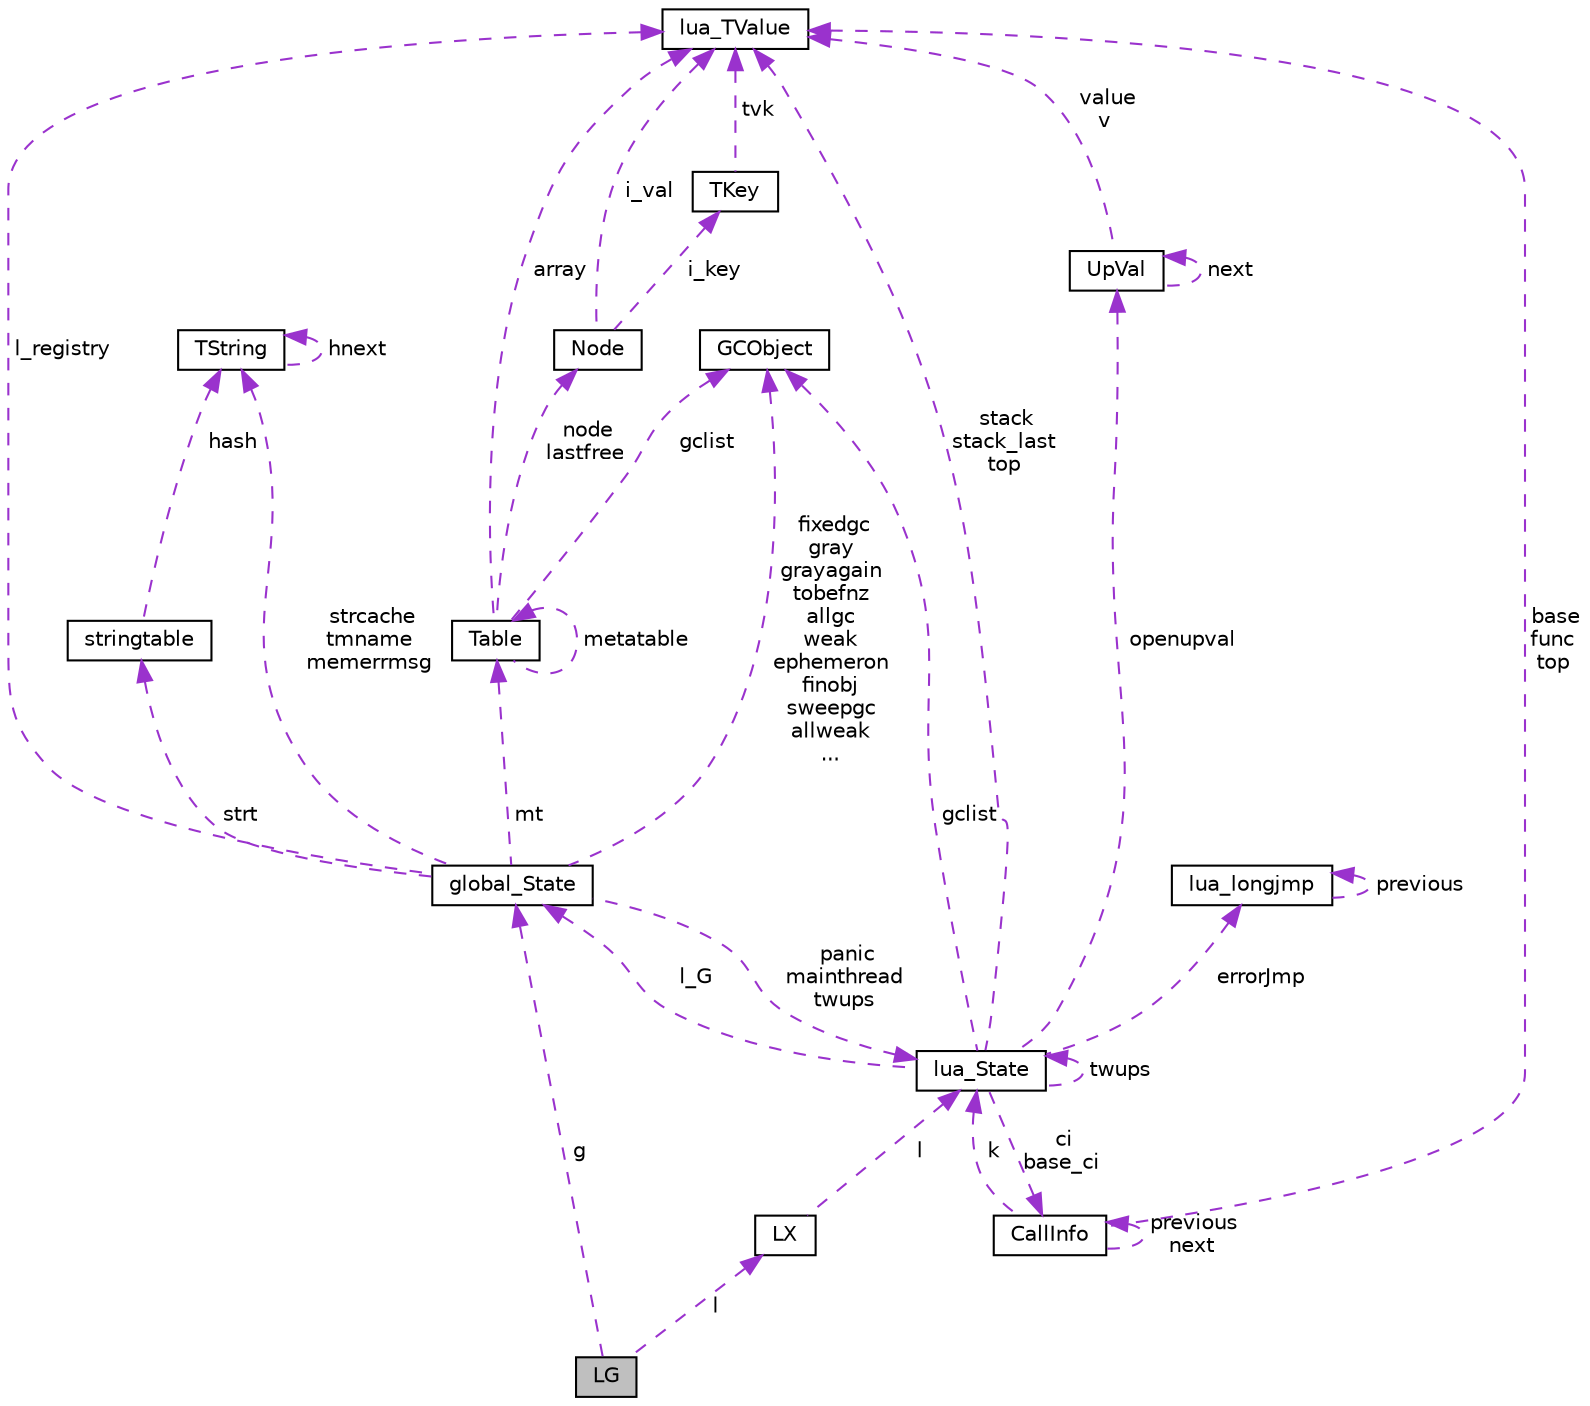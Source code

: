 digraph "LG"
{
 // LATEX_PDF_SIZE
  edge [fontname="Helvetica",fontsize="10",labelfontname="Helvetica",labelfontsize="10"];
  node [fontname="Helvetica",fontsize="10",shape=record];
  Node1 [label="LG",height=0.2,width=0.4,color="black", fillcolor="grey75", style="filled", fontcolor="black",tooltip=" "];
  Node2 -> Node1 [dir="back",color="darkorchid3",fontsize="10",style="dashed",label=" g" ,fontname="Helvetica"];
  Node2 [label="global_State",height=0.2,width=0.4,color="black", fillcolor="white", style="filled",URL="$structglobal___state.html",tooltip=" "];
  Node3 -> Node2 [dir="back",color="darkorchid3",fontsize="10",style="dashed",label=" l_registry" ,fontname="Helvetica"];
  Node3 [label="lua_TValue",height=0.2,width=0.4,color="black", fillcolor="white", style="filled",URL="$structlua___t_value.html",tooltip=" "];
  Node4 -> Node2 [dir="back",color="darkorchid3",fontsize="10",style="dashed",label=" strt" ,fontname="Helvetica"];
  Node4 [label="stringtable",height=0.2,width=0.4,color="black", fillcolor="white", style="filled",URL="$structstringtable.html",tooltip=" "];
  Node5 -> Node4 [dir="back",color="darkorchid3",fontsize="10",style="dashed",label=" hash" ,fontname="Helvetica"];
  Node5 [label="TString",height=0.2,width=0.4,color="black", fillcolor="white", style="filled",URL="$struct_t_string.html",tooltip=" "];
  Node5 -> Node5 [dir="back",color="darkorchid3",fontsize="10",style="dashed",label=" hnext" ,fontname="Helvetica"];
  Node5 -> Node2 [dir="back",color="darkorchid3",fontsize="10",style="dashed",label=" strcache\ntmname\nmemerrmsg" ,fontname="Helvetica"];
  Node6 -> Node2 [dir="back",color="darkorchid3",fontsize="10",style="dashed",label=" mt" ,fontname="Helvetica"];
  Node6 [label="Table",height=0.2,width=0.4,color="black", fillcolor="white", style="filled",URL="$struct_table.html",tooltip=" "];
  Node7 -> Node6 [dir="back",color="darkorchid3",fontsize="10",style="dashed",label=" node\nlastfree" ,fontname="Helvetica"];
  Node7 [label="Node",height=0.2,width=0.4,color="black", fillcolor="white", style="filled",URL="$struct_node.html",tooltip=" "];
  Node3 -> Node7 [dir="back",color="darkorchid3",fontsize="10",style="dashed",label=" i_val" ,fontname="Helvetica"];
  Node8 -> Node7 [dir="back",color="darkorchid3",fontsize="10",style="dashed",label=" i_key" ,fontname="Helvetica"];
  Node8 [label="TKey",height=0.2,width=0.4,color="black", fillcolor="white", style="filled",URL="$union_t_key.html",tooltip=" "];
  Node3 -> Node8 [dir="back",color="darkorchid3",fontsize="10",style="dashed",label=" tvk" ,fontname="Helvetica"];
  Node3 -> Node6 [dir="back",color="darkorchid3",fontsize="10",style="dashed",label=" array" ,fontname="Helvetica"];
  Node6 -> Node6 [dir="back",color="darkorchid3",fontsize="10",style="dashed",label=" metatable" ,fontname="Helvetica"];
  Node9 -> Node6 [dir="back",color="darkorchid3",fontsize="10",style="dashed",label=" gclist" ,fontname="Helvetica"];
  Node9 [label="GCObject",height=0.2,width=0.4,color="black", fillcolor="white", style="filled",URL="$struct_g_c_object.html",tooltip=" "];
  Node9 -> Node2 [dir="back",color="darkorchid3",fontsize="10",style="dashed",label=" fixedgc\ngray\ngrayagain\ntobefnz\nallgc\nweak\nephemeron\nfinobj\nsweepgc\nallweak\n..." ,fontname="Helvetica"];
  Node10 -> Node2 [dir="back",color="darkorchid3",fontsize="10",style="dashed",label=" panic\nmainthread\ntwups" ,fontname="Helvetica"];
  Node10 [label="lua_State",height=0.2,width=0.4,color="black", fillcolor="white", style="filled",URL="$structlua___state.html",tooltip=" "];
  Node11 -> Node10 [dir="back",color="darkorchid3",fontsize="10",style="dashed",label=" openupval" ,fontname="Helvetica"];
  Node11 [label="UpVal",height=0.2,width=0.4,color="black", fillcolor="white", style="filled",URL="$struct_up_val.html",tooltip=" "];
  Node11 -> Node11 [dir="back",color="darkorchid3",fontsize="10",style="dashed",label=" next" ,fontname="Helvetica"];
  Node3 -> Node11 [dir="back",color="darkorchid3",fontsize="10",style="dashed",label=" value\nv" ,fontname="Helvetica"];
  Node3 -> Node10 [dir="back",color="darkorchid3",fontsize="10",style="dashed",label=" stack\nstack_last\ntop" ,fontname="Helvetica"];
  Node12 -> Node10 [dir="back",color="darkorchid3",fontsize="10",style="dashed",label=" errorJmp" ,fontname="Helvetica"];
  Node12 [label="lua_longjmp",height=0.2,width=0.4,color="black", fillcolor="white", style="filled",URL="$structlua__longjmp.html",tooltip=" "];
  Node12 -> Node12 [dir="back",color="darkorchid3",fontsize="10",style="dashed",label=" previous" ,fontname="Helvetica"];
  Node2 -> Node10 [dir="back",color="darkorchid3",fontsize="10",style="dashed",label=" l_G" ,fontname="Helvetica"];
  Node9 -> Node10 [dir="back",color="darkorchid3",fontsize="10",style="dashed",label=" gclist" ,fontname="Helvetica"];
  Node10 -> Node10 [dir="back",color="darkorchid3",fontsize="10",style="dashed",label=" twups" ,fontname="Helvetica"];
  Node13 -> Node10 [dir="back",color="darkorchid3",fontsize="10",style="dashed",label=" ci\nbase_ci" ,fontname="Helvetica"];
  Node13 [label="CallInfo",height=0.2,width=0.4,color="black", fillcolor="white", style="filled",URL="$struct_call_info.html",tooltip=" "];
  Node3 -> Node13 [dir="back",color="darkorchid3",fontsize="10",style="dashed",label=" base\nfunc\ntop" ,fontname="Helvetica"];
  Node10 -> Node13 [dir="back",color="darkorchid3",fontsize="10",style="dashed",label=" k" ,fontname="Helvetica"];
  Node13 -> Node13 [dir="back",color="darkorchid3",fontsize="10",style="dashed",label=" previous\nnext" ,fontname="Helvetica"];
  Node14 -> Node1 [dir="back",color="darkorchid3",fontsize="10",style="dashed",label=" l" ,fontname="Helvetica"];
  Node14 [label="LX",height=0.2,width=0.4,color="black", fillcolor="white", style="filled",URL="$struct_l_x.html",tooltip=" "];
  Node10 -> Node14 [dir="back",color="darkorchid3",fontsize="10",style="dashed",label=" l" ,fontname="Helvetica"];
}
